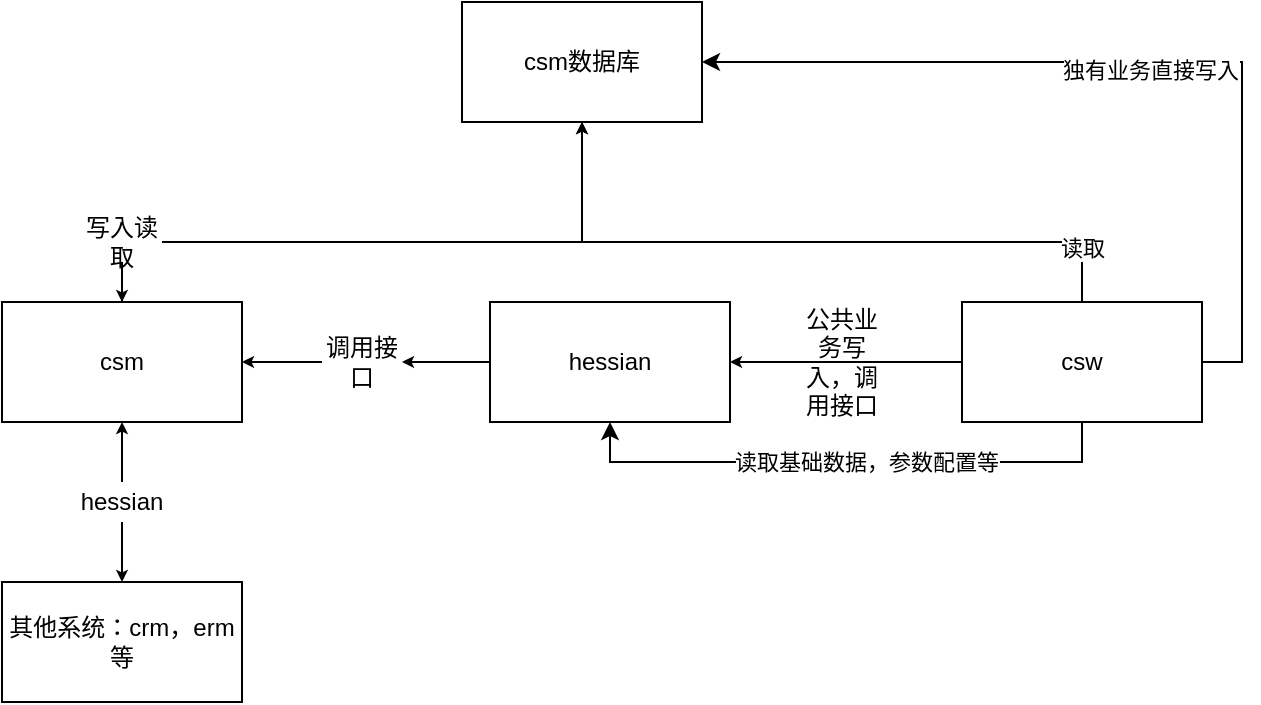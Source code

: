 <mxfile version="14.2.9" type="github">
  <diagram id="UE8eQSSXFoSJiq7shUUV" name="Page-1">
    <mxGraphModel dx="868" dy="450" grid="1" gridSize="10" guides="1" tooltips="1" connect="1" arrows="1" fold="1" page="1" pageScale="1" pageWidth="827" pageHeight="1169" math="0" shadow="0">
      <root>
        <mxCell id="0" />
        <mxCell id="1" parent="0" />
        <mxCell id="14kvWUV_quERHJc_PtYc-1" value="csm数据库" style="rounded=0;whiteSpace=wrap;html=1;" parent="1" vertex="1">
          <mxGeometry x="340" y="130" width="120" height="60" as="geometry" />
        </mxCell>
        <mxCell id="14kvWUV_quERHJc_PtYc-2" value="csm" style="rounded=0;whiteSpace=wrap;html=1;" parent="1" vertex="1">
          <mxGeometry x="110" y="280" width="120" height="60" as="geometry" />
        </mxCell>
        <mxCell id="d7TN0npvr_UU3JJ0cC5B-6" style="edgeStyle=orthogonalEdgeStyle;rounded=0;orthogonalLoop=1;jettySize=auto;html=1;entryX=1;entryY=0.5;entryDx=0;entryDy=0;startSize=3;endSize=3;" parent="1" source="d7TN0npvr_UU3JJ0cC5B-7" target="14kvWUV_quERHJc_PtYc-2" edge="1">
          <mxGeometry relative="1" as="geometry" />
        </mxCell>
        <mxCell id="14kvWUV_quERHJc_PtYc-5" value="hessian" style="rounded=0;whiteSpace=wrap;html=1;" parent="1" vertex="1">
          <mxGeometry x="354" y="280" width="120" height="60" as="geometry" />
        </mxCell>
        <mxCell id="d7TN0npvr_UU3JJ0cC5B-1" style="edgeStyle=orthogonalEdgeStyle;rounded=0;orthogonalLoop=1;jettySize=auto;html=1;startSize=3;endSize=3;" parent="1" source="14kvWUV_quERHJc_PtYc-6" target="14kvWUV_quERHJc_PtYc-1" edge="1">
          <mxGeometry relative="1" as="geometry">
            <Array as="points">
              <mxPoint x="650" y="250" />
              <mxPoint x="400" y="250" />
            </Array>
          </mxGeometry>
        </mxCell>
        <mxCell id="d7TN0npvr_UU3JJ0cC5B-3" value="读取" style="edgeLabel;html=1;align=center;verticalAlign=middle;resizable=0;points=[];" parent="d7TN0npvr_UU3JJ0cC5B-1" vertex="1" connectable="0">
          <mxGeometry x="-0.841" relative="1" as="geometry">
            <mxPoint as="offset" />
          </mxGeometry>
        </mxCell>
        <mxCell id="d7TN0npvr_UU3JJ0cC5B-4" value="" style="edgeStyle=orthogonalEdgeStyle;rounded=0;orthogonalLoop=1;jettySize=auto;html=1;startSize=3;endSize=3;" parent="1" source="14kvWUV_quERHJc_PtYc-6" target="14kvWUV_quERHJc_PtYc-5" edge="1">
          <mxGeometry relative="1" as="geometry" />
        </mxCell>
        <mxCell id="i0fkb7L7ZnLaU_ZSNFZ2-2" style="edgeStyle=orthogonalEdgeStyle;rounded=0;orthogonalLoop=1;jettySize=auto;html=1;exitX=1;exitY=0.5;exitDx=0;exitDy=0;entryX=1;entryY=0.5;entryDx=0;entryDy=0;" edge="1" parent="1" source="14kvWUV_quERHJc_PtYc-6" target="14kvWUV_quERHJc_PtYc-1">
          <mxGeometry relative="1" as="geometry" />
        </mxCell>
        <mxCell id="i0fkb7L7ZnLaU_ZSNFZ2-3" value="独有业务直接写入" style="edgeLabel;html=1;align=center;verticalAlign=middle;resizable=0;points=[];" vertex="1" connectable="0" parent="i0fkb7L7ZnLaU_ZSNFZ2-2">
          <mxGeometry x="-0.018" y="4" relative="1" as="geometry">
            <mxPoint as="offset" />
          </mxGeometry>
        </mxCell>
        <mxCell id="i0fkb7L7ZnLaU_ZSNFZ2-6" style="edgeStyle=orthogonalEdgeStyle;rounded=0;orthogonalLoop=1;jettySize=auto;html=1;exitX=0.5;exitY=1;exitDx=0;exitDy=0;entryX=0.5;entryY=1;entryDx=0;entryDy=0;" edge="1" parent="1" source="14kvWUV_quERHJc_PtYc-6" target="14kvWUV_quERHJc_PtYc-5">
          <mxGeometry relative="1" as="geometry" />
        </mxCell>
        <mxCell id="i0fkb7L7ZnLaU_ZSNFZ2-7" value="读取基础数据，参数配置等" style="edgeLabel;html=1;align=center;verticalAlign=middle;resizable=0;points=[];" vertex="1" connectable="0" parent="i0fkb7L7ZnLaU_ZSNFZ2-6">
          <mxGeometry x="-0.072" relative="1" as="geometry">
            <mxPoint as="offset" />
          </mxGeometry>
        </mxCell>
        <mxCell id="14kvWUV_quERHJc_PtYc-6" value="csw" style="rounded=0;whiteSpace=wrap;html=1;" parent="1" vertex="1">
          <mxGeometry x="590" y="280" width="120" height="60" as="geometry" />
        </mxCell>
        <mxCell id="14kvWUV_quERHJc_PtYc-35" value="" style="edgeStyle=orthogonalEdgeStyle;rounded=0;orthogonalLoop=1;jettySize=auto;html=1;startSize=3;endSize=3;" parent="1" source="14kvWUV_quERHJc_PtYc-34" target="14kvWUV_quERHJc_PtYc-1" edge="1">
          <mxGeometry relative="1" as="geometry" />
        </mxCell>
        <mxCell id="14kvWUV_quERHJc_PtYc-36" value="" style="edgeStyle=orthogonalEdgeStyle;rounded=0;orthogonalLoop=1;jettySize=auto;html=1;startSize=3;endSize=3;" parent="1" source="14kvWUV_quERHJc_PtYc-34" target="14kvWUV_quERHJc_PtYc-2" edge="1">
          <mxGeometry relative="1" as="geometry" />
        </mxCell>
        <mxCell id="14kvWUV_quERHJc_PtYc-34" value="写入读取" style="text;html=1;strokeColor=none;fillColor=none;align=center;verticalAlign=middle;whiteSpace=wrap;rounded=0;" parent="1" vertex="1">
          <mxGeometry x="150" y="240" width="40" height="20" as="geometry" />
        </mxCell>
        <mxCell id="14kvWUV_quERHJc_PtYc-40" value="其他系统：crm，erm等" style="rounded=0;whiteSpace=wrap;html=1;" parent="1" vertex="1">
          <mxGeometry x="110" y="420" width="120" height="60" as="geometry" />
        </mxCell>
        <mxCell id="14kvWUV_quERHJc_PtYc-44" value="" style="edgeStyle=orthogonalEdgeStyle;rounded=0;orthogonalLoop=1;jettySize=auto;html=1;startSize=3;endSize=3;" parent="1" source="14kvWUV_quERHJc_PtYc-41" target="14kvWUV_quERHJc_PtYc-40" edge="1">
          <mxGeometry relative="1" as="geometry" />
        </mxCell>
        <mxCell id="14kvWUV_quERHJc_PtYc-45" value="" style="edgeStyle=orthogonalEdgeStyle;rounded=0;orthogonalLoop=1;jettySize=auto;html=1;startSize=3;endSize=3;entryX=0.5;entryY=1;entryDx=0;entryDy=0;" parent="1" source="14kvWUV_quERHJc_PtYc-41" target="14kvWUV_quERHJc_PtYc-2" edge="1">
          <mxGeometry relative="1" as="geometry">
            <mxPoint x="230" y="370" as="targetPoint" />
            <Array as="points" />
          </mxGeometry>
        </mxCell>
        <mxCell id="14kvWUV_quERHJc_PtYc-41" value="hessian" style="text;html=1;strokeColor=none;fillColor=none;align=center;verticalAlign=middle;whiteSpace=wrap;rounded=0;" parent="1" vertex="1">
          <mxGeometry x="150" y="370" width="40" height="20" as="geometry" />
        </mxCell>
        <mxCell id="d7TN0npvr_UU3JJ0cC5B-5" value="公共业务写入，调用接口" style="text;html=1;strokeColor=none;fillColor=none;align=center;verticalAlign=middle;whiteSpace=wrap;rounded=0;" parent="1" vertex="1">
          <mxGeometry x="510" y="300" width="40" height="20" as="geometry" />
        </mxCell>
        <mxCell id="d7TN0npvr_UU3JJ0cC5B-7" value="调用接口" style="text;html=1;strokeColor=none;fillColor=none;align=center;verticalAlign=middle;whiteSpace=wrap;rounded=0;" parent="1" vertex="1">
          <mxGeometry x="270" y="300" width="40" height="20" as="geometry" />
        </mxCell>
        <mxCell id="d7TN0npvr_UU3JJ0cC5B-8" style="edgeStyle=orthogonalEdgeStyle;rounded=0;orthogonalLoop=1;jettySize=auto;html=1;entryX=1;entryY=0.5;entryDx=0;entryDy=0;startSize=3;endSize=3;" parent="1" source="14kvWUV_quERHJc_PtYc-5" target="d7TN0npvr_UU3JJ0cC5B-7" edge="1">
          <mxGeometry relative="1" as="geometry">
            <mxPoint x="354" y="310" as="sourcePoint" />
            <mxPoint x="230" y="310" as="targetPoint" />
          </mxGeometry>
        </mxCell>
      </root>
    </mxGraphModel>
  </diagram>
</mxfile>
